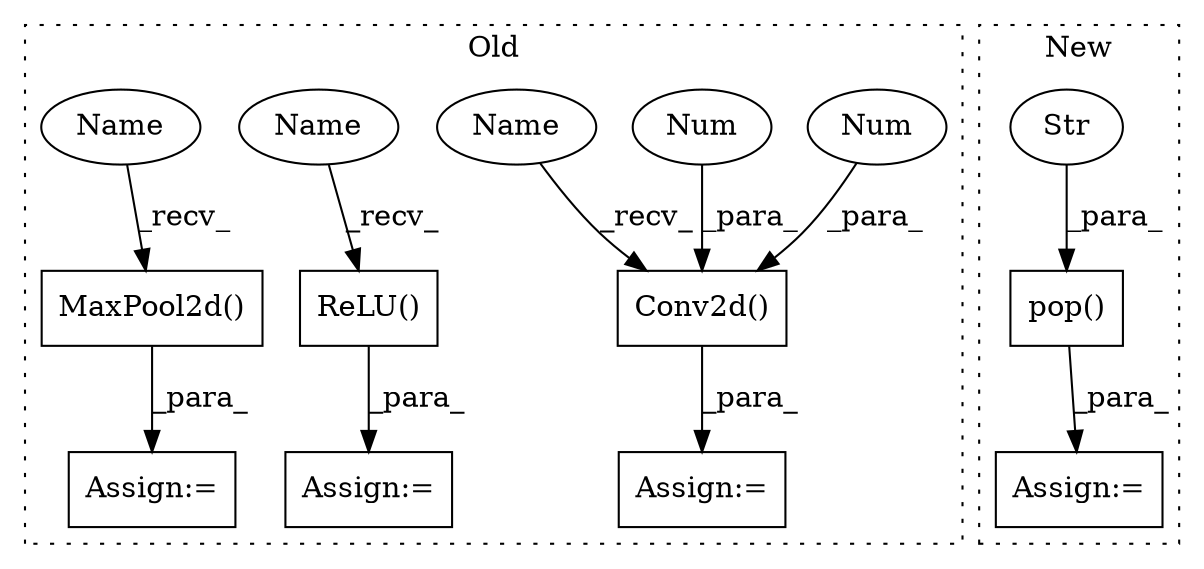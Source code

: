 digraph G {
subgraph cluster0 {
1 [label="ReLU()" a="75" s="9103" l="21" shape="box"];
5 [label="MaxPool2d()" a="75" s="9148" l="48" shape="box"];
6 [label="Conv2d()" a="75" s="8821,8849" l="23,49" shape="box"];
7 [label="Num" a="76" s="8847" l="2" shape="ellipse"];
8 [label="Num" a="76" s="8844" l="1" shape="ellipse"];
9 [label="Assign:=" a="68" s="9100" l="3" shape="box"];
10 [label="Assign:=" a="68" s="8818" l="3" shape="box"];
11 [label="Assign:=" a="68" s="9145" l="3" shape="box"];
12 [label="Name" a="87" s="8821" l="2" shape="ellipse"];
13 [label="Name" a="87" s="9103" l="2" shape="ellipse"];
14 [label="Name" a="87" s="9148" l="2" shape="ellipse"];
label = "Old";
style="dotted";
}
subgraph cluster1 {
2 [label="pop()" a="75" s="8646,8666" l="14,1" shape="box"];
3 [label="Assign:=" a="68" s="8643" l="3" shape="box"];
4 [label="Str" a="66" s="8660" l="6" shape="ellipse"];
label = "New";
style="dotted";
}
1 -> 9 [label="_para_"];
2 -> 3 [label="_para_"];
4 -> 2 [label="_para_"];
5 -> 11 [label="_para_"];
6 -> 10 [label="_para_"];
7 -> 6 [label="_para_"];
8 -> 6 [label="_para_"];
12 -> 6 [label="_recv_"];
13 -> 1 [label="_recv_"];
14 -> 5 [label="_recv_"];
}